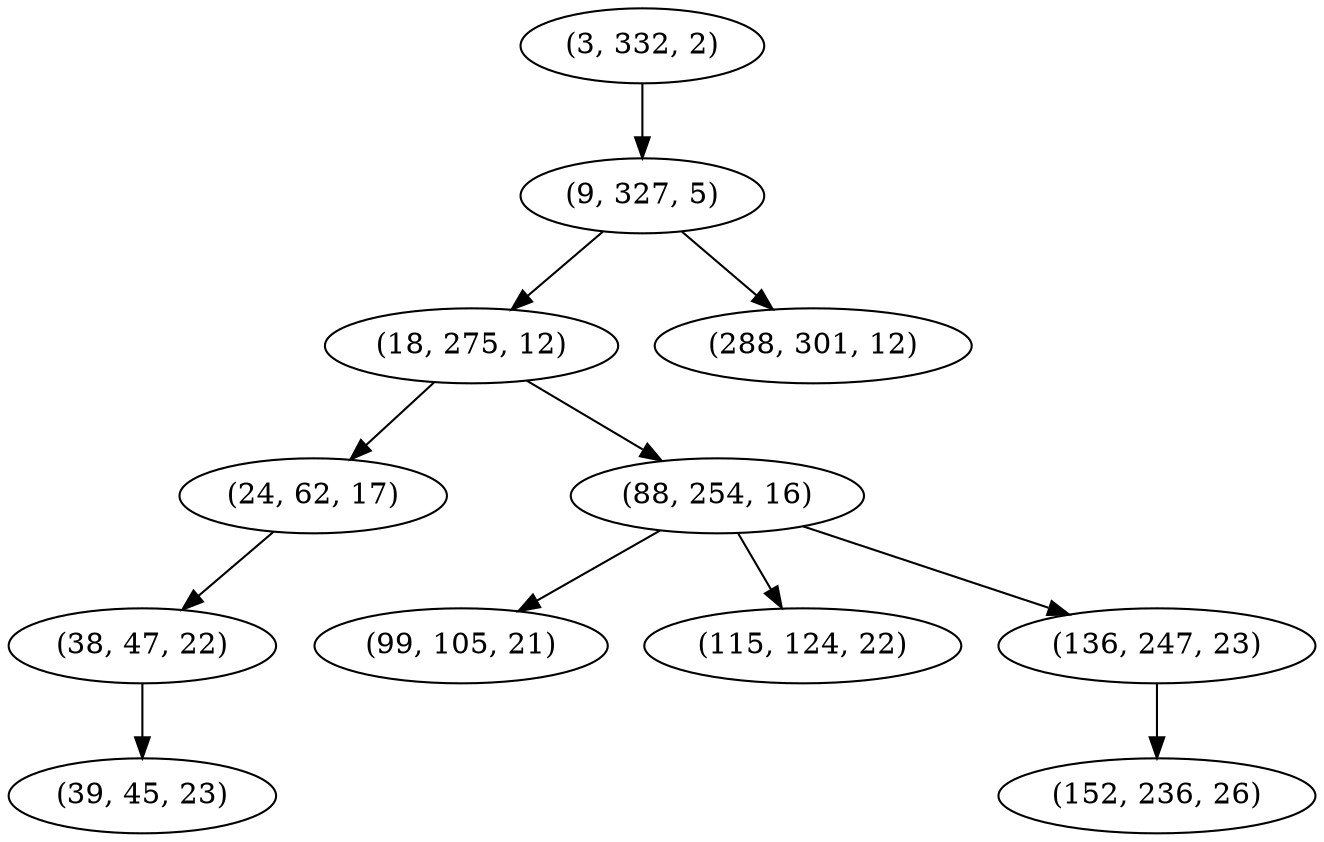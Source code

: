 digraph tree {
    "(3, 332, 2)";
    "(9, 327, 5)";
    "(18, 275, 12)";
    "(24, 62, 17)";
    "(38, 47, 22)";
    "(39, 45, 23)";
    "(88, 254, 16)";
    "(99, 105, 21)";
    "(115, 124, 22)";
    "(136, 247, 23)";
    "(152, 236, 26)";
    "(288, 301, 12)";
    "(3, 332, 2)" -> "(9, 327, 5)";
    "(9, 327, 5)" -> "(18, 275, 12)";
    "(9, 327, 5)" -> "(288, 301, 12)";
    "(18, 275, 12)" -> "(24, 62, 17)";
    "(18, 275, 12)" -> "(88, 254, 16)";
    "(24, 62, 17)" -> "(38, 47, 22)";
    "(38, 47, 22)" -> "(39, 45, 23)";
    "(88, 254, 16)" -> "(99, 105, 21)";
    "(88, 254, 16)" -> "(115, 124, 22)";
    "(88, 254, 16)" -> "(136, 247, 23)";
    "(136, 247, 23)" -> "(152, 236, 26)";
}
